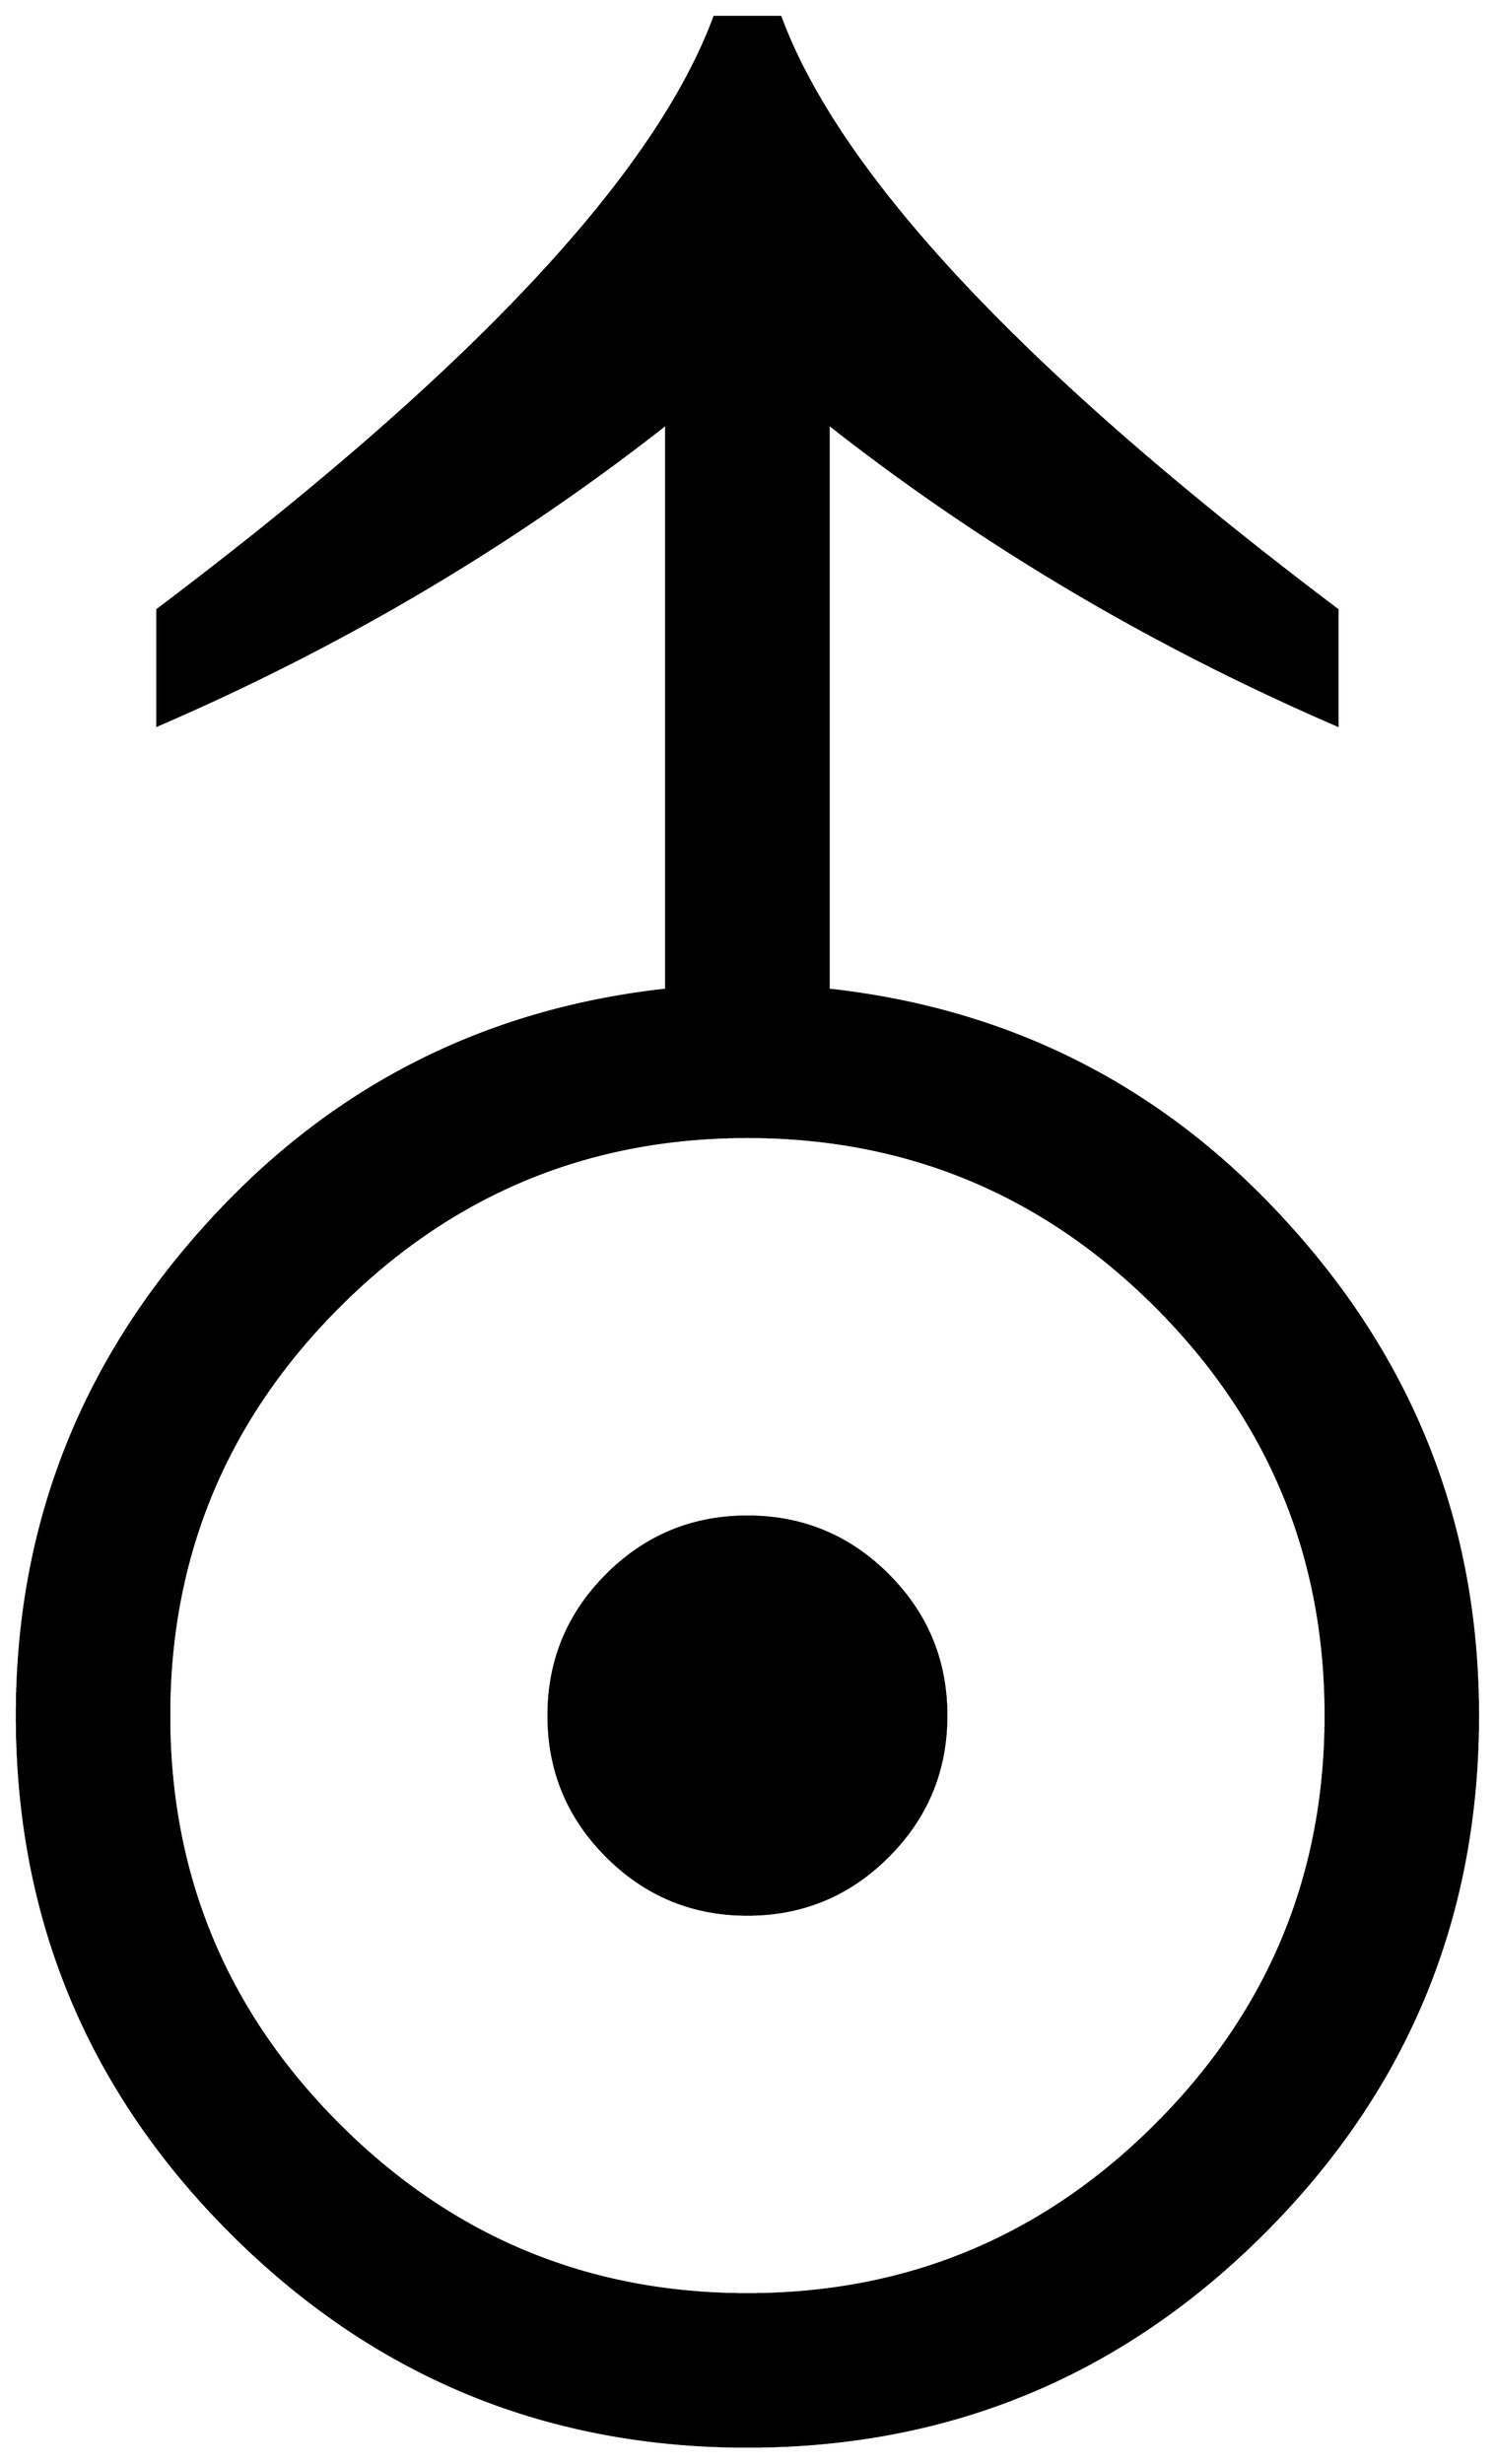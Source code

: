 


\begin{tikzpicture}[y=0.80pt, x=0.80pt, yscale=-1.0, xscale=1.0, inner sep=0pt, outer sep=0pt]
\begin{scope}[shift={(100.0,1700.0)},nonzero rule]
  \path[draw=.,fill=.,line width=1.600pt] (1240.0,-194.0) ..
    controls (1240.0,-34.667) and (1183.667,101.333) .. (1071.0,214.0)
    .. controls (958.333,326.667) and (822.333,383.0) .. (663.0,383.0)
    .. controls (503.667,383.0) and (367.667,326.667) .. (255.0,214.0)
    .. controls (142.333,101.333) and (86.0,-34.667) .. (86.0,-194.0)
    .. controls (86.0,-340.667) and (135.0,-468.667) ..
    (233.0,-578.0) .. controls (331.0,-688.0) and (453.0,-751.0)
    .. (599.0,-767.0) -- (599.0,-1214.0) .. controls
    (477.667,-1118.667) and (343.667,-1039.333) .. (197.0,-976.0) --
    (197.0,-1067.0) .. controls (443.667,-1253.0) and
    (590.333,-1409.0) .. (637.0,-1535.0) -- (689.0,-1535.0) ..
    controls (735.667,-1409.0) and (882.333,-1253.0) ..
    (1129.0,-1067.0) -- (1129.0,-976.0) .. controls
    (982.333,-1039.333) and (848.333,-1118.667) .. (727.0,-1214.0) --
    (727.0,-767.0) .. controls (873.0,-751.0) and (995.0,-688.0)
    .. (1093.0,-578.0) .. controls (1191.0,-468.667) and
    (1240.0,-340.667) .. (1240.0,-194.0) -- cycle(1120.0,-194.0)
    .. controls (1120.0,-320.0) and (1075.333,-427.667) ..
    (986.0,-517.0) .. controls (896.667,-606.333) and (789.0,-651.0)
    .. (663.0,-651.0) .. controls (537.0,-651.0) and
    (429.333,-606.333) .. (340.0,-517.0) .. controls (250.667,-427.667)
    and (206.0,-320.0) .. (206.0,-194.0) .. controls
    (206.0,-68.0) and (250.667,39.667) .. (340.0,129.0) .. controls
    (429.333,218.333) and (537.0,263.0) .. (663.0,263.0) .. controls
    (789.0,263.0) and (896.667,218.333) .. (986.0,129.0) .. controls
    (1075.333,39.667) and (1120.0,-68.0) .. (1120.0,-194.0) --
    cycle(820.0,-194.0) .. controls (820.0,-150.667) and
    (804.667,-113.667) .. (774.0,-83.0) .. controls (743.333,-52.333)
    and (706.333,-37.0) .. (663.0,-37.0) .. controls (619.667,-37.0)
    and (582.667,-52.333) .. (552.0,-83.0) .. controls
    (521.333,-113.667) and (506.0,-150.667) .. (506.0,-194.0) ..
    controls (506.0,-237.333) and (521.333,-274.333) .. (552.0,-305.0)
    .. controls (582.667,-335.667) and (619.667,-351.0) ..
    (663.0,-351.0) .. controls (706.333,-351.0) and (743.333,-335.667)
    .. (774.0,-305.0) .. controls (804.667,-274.333) and
    (820.0,-237.333) .. (820.0,-194.0) -- cycle;
\end{scope}

\end{tikzpicture}

